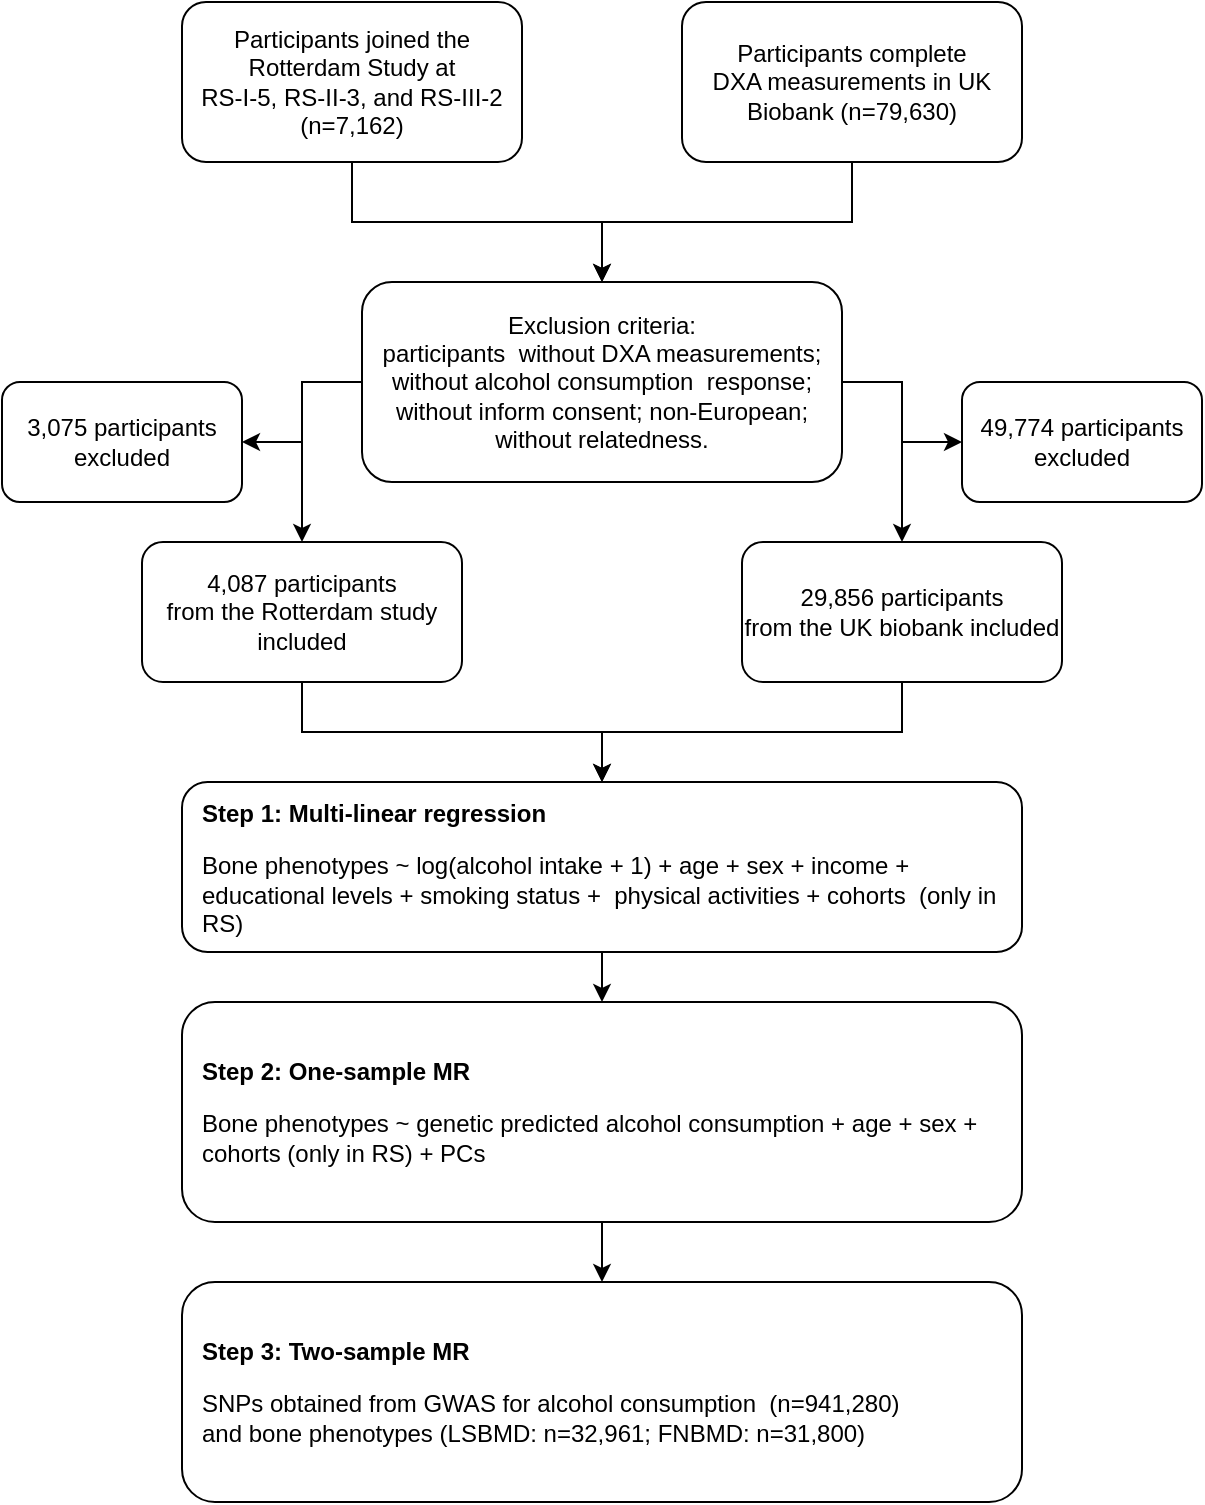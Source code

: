 <mxfile version="26.1.1">
  <diagram name="第 1 页" id="BhhDvGswTZ7OfyNzTxtm">
    <mxGraphModel dx="1011" dy="620" grid="1" gridSize="10" guides="1" tooltips="1" connect="1" arrows="1" fold="1" page="1" pageScale="1" pageWidth="827" pageHeight="1169" math="0" shadow="0">
      <root>
        <mxCell id="0" />
        <mxCell id="1" parent="0" />
        <mxCell id="reWe26Az9jfd1M2dEUiP-5" value="" style="edgeStyle=orthogonalEdgeStyle;rounded=0;orthogonalLoop=1;jettySize=auto;html=1;" edge="1" parent="1" source="reWe26Az9jfd1M2dEUiP-1" target="reWe26Az9jfd1M2dEUiP-4">
          <mxGeometry relative="1" as="geometry" />
        </mxCell>
        <mxCell id="reWe26Az9jfd1M2dEUiP-1" value="&lt;p align=&quot;center&quot; class=&quot;MsoNormal&quot;&gt;&lt;span lang=&quot;EN-AU&quot;&gt;Participants&lt;/span&gt;&lt;span lang=&quot;EN-AU&quot;&gt; &lt;/span&gt;&lt;span lang=&quot;EN-AU&quot;&gt;joined the Rotterdam Study at&lt;br/&gt;RS-I-5, RS-II-3, and RS-III-2 (n=7,162)&lt;/span&gt;&lt;span lang=&quot;EN-AU&quot;&gt; &lt;/span&gt;&lt;/p&gt;" style="rounded=1;whiteSpace=wrap;html=1;" vertex="1" parent="1">
          <mxGeometry x="180" y="140" width="170" height="80" as="geometry" />
        </mxCell>
        <mxCell id="reWe26Az9jfd1M2dEUiP-6" value="" style="edgeStyle=orthogonalEdgeStyle;rounded=0;orthogonalLoop=1;jettySize=auto;html=1;" edge="1" parent="1" source="reWe26Az9jfd1M2dEUiP-2" target="reWe26Az9jfd1M2dEUiP-4">
          <mxGeometry relative="1" as="geometry" />
        </mxCell>
        <mxCell id="reWe26Az9jfd1M2dEUiP-2" value="&lt;p align=&quot;center&quot; class=&quot;MsoNormal&quot;&gt;Participants complete&lt;br/&gt;DXA measurements in UK Biobank (n=79,630)&lt;/p&gt;" style="rounded=1;whiteSpace=wrap;html=1;" vertex="1" parent="1">
          <mxGeometry x="430" y="140" width="170" height="80" as="geometry" />
        </mxCell>
        <mxCell id="reWe26Az9jfd1M2dEUiP-8" value="" style="edgeStyle=orthogonalEdgeStyle;rounded=0;orthogonalLoop=1;jettySize=auto;html=1;exitX=0;exitY=0.5;exitDx=0;exitDy=0;" edge="1" parent="1" source="reWe26Az9jfd1M2dEUiP-4" target="reWe26Az9jfd1M2dEUiP-7">
          <mxGeometry relative="1" as="geometry" />
        </mxCell>
        <mxCell id="reWe26Az9jfd1M2dEUiP-10" value="" style="edgeStyle=orthogonalEdgeStyle;rounded=0;orthogonalLoop=1;jettySize=auto;html=1;exitX=1;exitY=0.5;exitDx=0;exitDy=0;" edge="1" parent="1" source="reWe26Az9jfd1M2dEUiP-4" target="reWe26Az9jfd1M2dEUiP-9">
          <mxGeometry relative="1" as="geometry" />
        </mxCell>
        <mxCell id="reWe26Az9jfd1M2dEUiP-4" value="&lt;p align=&quot;center&quot; class=&quot;MsoNormal&quot;&gt;Exclusion criteria:&lt;br/&gt;participants&amp;nbsp; without DXA measurements;&lt;br/&gt;without alcohol consumption&amp;nbsp; response;&lt;br/&gt;without inform consent; non-European; without relatedness.&lt;/p&gt;" style="whiteSpace=wrap;html=1;rounded=1;" vertex="1" parent="1">
          <mxGeometry x="270" y="280" width="240" height="100" as="geometry" />
        </mxCell>
        <mxCell id="reWe26Az9jfd1M2dEUiP-17" value="" style="edgeStyle=orthogonalEdgeStyle;rounded=0;orthogonalLoop=1;jettySize=auto;html=1;" edge="1" parent="1" source="reWe26Az9jfd1M2dEUiP-7" target="reWe26Az9jfd1M2dEUiP-16">
          <mxGeometry relative="1" as="geometry" />
        </mxCell>
        <mxCell id="reWe26Az9jfd1M2dEUiP-7" value="&lt;p align=&quot;center&quot; class=&quot;MsoNormal&quot;&gt;4,087 participants&lt;br/&gt;from the Rotterdam study included&lt;/p&gt;" style="whiteSpace=wrap;html=1;rounded=1;" vertex="1" parent="1">
          <mxGeometry x="160" y="410" width="160" height="70" as="geometry" />
        </mxCell>
        <mxCell id="reWe26Az9jfd1M2dEUiP-18" value="" style="edgeStyle=orthogonalEdgeStyle;rounded=0;orthogonalLoop=1;jettySize=auto;html=1;" edge="1" parent="1" source="reWe26Az9jfd1M2dEUiP-9" target="reWe26Az9jfd1M2dEUiP-16">
          <mxGeometry relative="1" as="geometry" />
        </mxCell>
        <mxCell id="reWe26Az9jfd1M2dEUiP-9" value="&lt;p align=&quot;center&quot; class=&quot;MsoNormal&quot;&gt;29,856 participants&lt;br/&gt;from the UK biobank included&lt;/p&gt;" style="whiteSpace=wrap;html=1;rounded=1;" vertex="1" parent="1">
          <mxGeometry x="460" y="410" width="160" height="70" as="geometry" />
        </mxCell>
        <mxCell id="reWe26Az9jfd1M2dEUiP-11" value="" style="endArrow=classic;html=1;rounded=0;" edge="1" parent="1" target="reWe26Az9jfd1M2dEUiP-14">
          <mxGeometry width="50" height="50" relative="1" as="geometry">
            <mxPoint x="240" y="360" as="sourcePoint" />
            <mxPoint x="160" y="400" as="targetPoint" />
          </mxGeometry>
        </mxCell>
        <mxCell id="reWe26Az9jfd1M2dEUiP-13" value="" style="endArrow=classic;html=1;rounded=0;" edge="1" parent="1" target="reWe26Az9jfd1M2dEUiP-15">
          <mxGeometry width="50" height="50" relative="1" as="geometry">
            <mxPoint x="540" y="360" as="sourcePoint" />
            <mxPoint x="630" y="400" as="targetPoint" />
            <Array as="points" />
          </mxGeometry>
        </mxCell>
        <mxCell id="reWe26Az9jfd1M2dEUiP-14" value="&lt;p align=&quot;center&quot; class=&quot;MsoNormal&quot;&gt;3,075 participants&lt;br/&gt;excluded&lt;/p&gt;" style="rounded=1;whiteSpace=wrap;html=1;" vertex="1" parent="1">
          <mxGeometry x="90" y="330" width="120" height="60" as="geometry" />
        </mxCell>
        <mxCell id="reWe26Az9jfd1M2dEUiP-15" value="&lt;p align=&quot;center&quot; class=&quot;MsoNormal&quot;&gt;49,774 participants&lt;br/&gt;excluded&lt;/p&gt;" style="rounded=1;whiteSpace=wrap;html=1;" vertex="1" parent="1">
          <mxGeometry x="570" y="330" width="120" height="60" as="geometry" />
        </mxCell>
        <mxCell id="reWe26Az9jfd1M2dEUiP-20" value="" style="edgeStyle=orthogonalEdgeStyle;rounded=0;orthogonalLoop=1;jettySize=auto;html=1;" edge="1" parent="1" source="reWe26Az9jfd1M2dEUiP-16" target="reWe26Az9jfd1M2dEUiP-19">
          <mxGeometry relative="1" as="geometry" />
        </mxCell>
        <mxCell id="reWe26Az9jfd1M2dEUiP-16" value="&lt;p class=&quot;MsoNormal&quot;&gt;&lt;/p&gt;&lt;div style=&quot;&quot;&gt;&lt;b&gt;&lt;span style=&quot;background-color: transparent; color: light-dark(rgb(0, 0, 0), rgb(255, 255, 255));&quot;&gt;Step 1: Multi-linear&amp;nbsp;&lt;/span&gt;&lt;span style=&quot;background-color: transparent; color: light-dark(rgb(0, 0, 0), rgb(255, 255, 255));&quot;&gt;regression&lt;/span&gt;&lt;/b&gt;&lt;/div&gt;&lt;p&gt;&lt;/p&gt;&lt;p class=&quot;MsoNormal&quot;&gt;Bone phenotypes ~ log(alcohol intake + 1) + age + sex + income + educational levels + smoking status + &amp;nbsp;physical activities + cohorts&amp;nbsp; (only in RS)&lt;/p&gt;" style="whiteSpace=wrap;html=1;rounded=1;align=left;spacing=10;" vertex="1" parent="1">
          <mxGeometry x="180" y="530" width="420" height="85" as="geometry" />
        </mxCell>
        <mxCell id="reWe26Az9jfd1M2dEUiP-24" style="edgeStyle=orthogonalEdgeStyle;rounded=0;orthogonalLoop=1;jettySize=auto;html=1;" edge="1" parent="1" source="reWe26Az9jfd1M2dEUiP-19" target="reWe26Az9jfd1M2dEUiP-23">
          <mxGeometry relative="1" as="geometry" />
        </mxCell>
        <mxCell id="reWe26Az9jfd1M2dEUiP-19" value="&lt;p class=&quot;MsoNormal&quot; style=&quot;&quot;&gt;&lt;/p&gt;&lt;div style=&quot;&quot;&gt;&lt;b style=&quot;background-color: transparent; color: light-dark(rgb(0, 0, 0), rgb(255, 255, 255));&quot;&gt;Step 2: One-sample&amp;nbsp;&lt;/b&gt;&lt;b style=&quot;background-color: transparent; color: light-dark(rgb(0, 0, 0), rgb(255, 255, 255));&quot;&gt;MR&lt;/b&gt;&lt;/div&gt;&lt;p&gt;&lt;/p&gt;&lt;p class=&quot;MsoNormal&quot; style=&quot;&quot;&gt;&lt;/p&gt;&lt;div style=&quot;&quot;&gt;&lt;span style=&quot;background-color: transparent; color: light-dark(rgb(0, 0, 0), rgb(255, 255, 255));&quot;&gt;&lt;font&gt;Bone phenotypes ~ genetic predicted alcohol consumption +&amp;nbsp;&lt;/font&gt;&lt;/span&gt;&lt;span style=&quot;background-color: transparent; color: light-dark(rgb(0, 0, 0), rgb(255, 255, 255));&quot;&gt;age + sex + cohorts (only in RS) + PCs&lt;/span&gt;&lt;/div&gt;&lt;p&gt;&lt;/p&gt;" style="whiteSpace=wrap;html=1;align=left;rounded=1;spacing=10;" vertex="1" parent="1">
          <mxGeometry x="180" y="640" width="420" height="110" as="geometry" />
        </mxCell>
        <mxCell id="reWe26Az9jfd1M2dEUiP-23" value="&lt;p style=&quot;&quot; class=&quot;MsoNormal&quot;&gt;&lt;/p&gt;&lt;div style=&quot;&quot;&gt;&lt;b style=&quot;background-color: transparent; color: light-dark(rgb(0, 0, 0), rgb(255, 255, 255));&quot;&gt;Step 3: Two-sample MR&lt;/b&gt;&lt;/div&gt;&lt;p&gt;&lt;/p&gt;&lt;p style=&quot;&quot; class=&quot;MsoNormal&quot;&gt;&lt;/p&gt;&lt;div style=&quot;&quot;&gt;&lt;p class=&quot;MsoNormal&quot; style=&quot;&quot;&gt;SNPs obtained from GWAS for alcohol consumption&amp;nbsp; (n=941,280)&lt;br&gt;and bone phenotypes (LSBMD: n=32,961; FNBMD: n=31,800)&lt;/p&gt;&lt;/div&gt;&lt;p&gt;&lt;/p&gt;" style="whiteSpace=wrap;html=1;align=left;rounded=1;spacing=10;" vertex="1" parent="1">
          <mxGeometry x="180" y="780" width="420" height="110" as="geometry" />
        </mxCell>
      </root>
    </mxGraphModel>
  </diagram>
</mxfile>
